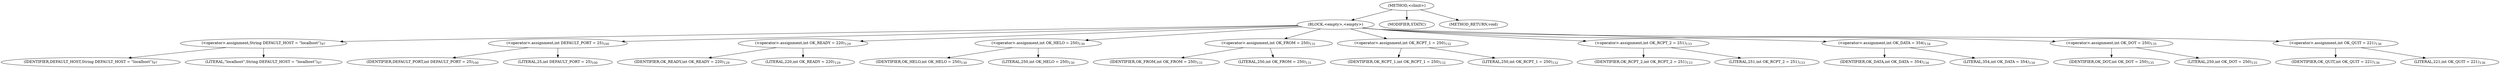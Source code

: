 digraph "&lt;clinit&gt;" {  
"1058" [label = <(METHOD,&lt;clinit&gt;)> ]
"1059" [label = <(BLOCK,&lt;empty&gt;,&lt;empty&gt;)> ]
"1060" [label = <(&lt;operator&gt;.assignment,String DEFAULT_HOST = &quot;localhost&quot;)<SUB>97</SUB>> ]
"1061" [label = <(IDENTIFIER,DEFAULT_HOST,String DEFAULT_HOST = &quot;localhost&quot;)<SUB>97</SUB>> ]
"1062" [label = <(LITERAL,&quot;localhost&quot;,String DEFAULT_HOST = &quot;localhost&quot;)<SUB>97</SUB>> ]
"1063" [label = <(&lt;operator&gt;.assignment,int DEFAULT_PORT = 25)<SUB>100</SUB>> ]
"1064" [label = <(IDENTIFIER,DEFAULT_PORT,int DEFAULT_PORT = 25)<SUB>100</SUB>> ]
"1065" [label = <(LITERAL,25,int DEFAULT_PORT = 25)<SUB>100</SUB>> ]
"1066" [label = <(&lt;operator&gt;.assignment,int OK_READY = 220)<SUB>129</SUB>> ]
"1067" [label = <(IDENTIFIER,OK_READY,int OK_READY = 220)<SUB>129</SUB>> ]
"1068" [label = <(LITERAL,220,int OK_READY = 220)<SUB>129</SUB>> ]
"1069" [label = <(&lt;operator&gt;.assignment,int OK_HELO = 250)<SUB>130</SUB>> ]
"1070" [label = <(IDENTIFIER,OK_HELO,int OK_HELO = 250)<SUB>130</SUB>> ]
"1071" [label = <(LITERAL,250,int OK_HELO = 250)<SUB>130</SUB>> ]
"1072" [label = <(&lt;operator&gt;.assignment,int OK_FROM = 250)<SUB>131</SUB>> ]
"1073" [label = <(IDENTIFIER,OK_FROM,int OK_FROM = 250)<SUB>131</SUB>> ]
"1074" [label = <(LITERAL,250,int OK_FROM = 250)<SUB>131</SUB>> ]
"1075" [label = <(&lt;operator&gt;.assignment,int OK_RCPT_1 = 250)<SUB>132</SUB>> ]
"1076" [label = <(IDENTIFIER,OK_RCPT_1,int OK_RCPT_1 = 250)<SUB>132</SUB>> ]
"1077" [label = <(LITERAL,250,int OK_RCPT_1 = 250)<SUB>132</SUB>> ]
"1078" [label = <(&lt;operator&gt;.assignment,int OK_RCPT_2 = 251)<SUB>133</SUB>> ]
"1079" [label = <(IDENTIFIER,OK_RCPT_2,int OK_RCPT_2 = 251)<SUB>133</SUB>> ]
"1080" [label = <(LITERAL,251,int OK_RCPT_2 = 251)<SUB>133</SUB>> ]
"1081" [label = <(&lt;operator&gt;.assignment,int OK_DATA = 354)<SUB>134</SUB>> ]
"1082" [label = <(IDENTIFIER,OK_DATA,int OK_DATA = 354)<SUB>134</SUB>> ]
"1083" [label = <(LITERAL,354,int OK_DATA = 354)<SUB>134</SUB>> ]
"1084" [label = <(&lt;operator&gt;.assignment,int OK_DOT = 250)<SUB>135</SUB>> ]
"1085" [label = <(IDENTIFIER,OK_DOT,int OK_DOT = 250)<SUB>135</SUB>> ]
"1086" [label = <(LITERAL,250,int OK_DOT = 250)<SUB>135</SUB>> ]
"1087" [label = <(&lt;operator&gt;.assignment,int OK_QUIT = 221)<SUB>136</SUB>> ]
"1088" [label = <(IDENTIFIER,OK_QUIT,int OK_QUIT = 221)<SUB>136</SUB>> ]
"1089" [label = <(LITERAL,221,int OK_QUIT = 221)<SUB>136</SUB>> ]
"1090" [label = <(MODIFIER,STATIC)> ]
"1091" [label = <(METHOD_RETURN,void)> ]
  "1058" -> "1059" 
  "1058" -> "1090" 
  "1058" -> "1091" 
  "1059" -> "1060" 
  "1059" -> "1063" 
  "1059" -> "1066" 
  "1059" -> "1069" 
  "1059" -> "1072" 
  "1059" -> "1075" 
  "1059" -> "1078" 
  "1059" -> "1081" 
  "1059" -> "1084" 
  "1059" -> "1087" 
  "1060" -> "1061" 
  "1060" -> "1062" 
  "1063" -> "1064" 
  "1063" -> "1065" 
  "1066" -> "1067" 
  "1066" -> "1068" 
  "1069" -> "1070" 
  "1069" -> "1071" 
  "1072" -> "1073" 
  "1072" -> "1074" 
  "1075" -> "1076" 
  "1075" -> "1077" 
  "1078" -> "1079" 
  "1078" -> "1080" 
  "1081" -> "1082" 
  "1081" -> "1083" 
  "1084" -> "1085" 
  "1084" -> "1086" 
  "1087" -> "1088" 
  "1087" -> "1089" 
}
